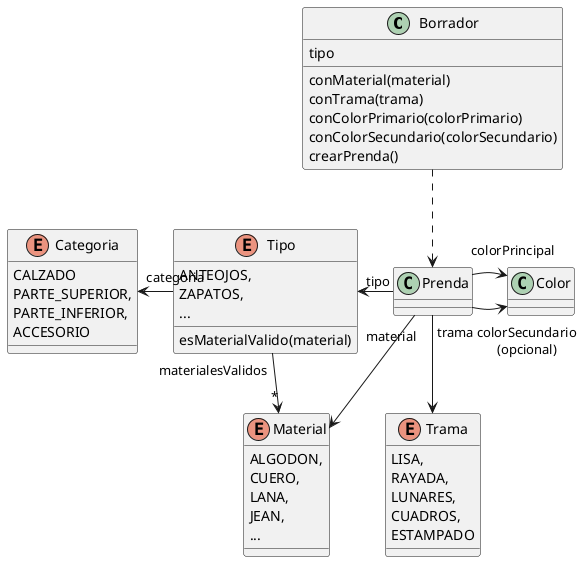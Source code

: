 @startuml iteracion-2

class Borrador {
  tipo
  conMaterial(material)
  conTrama(trama)
  conColorPrimario(colorPrimario)
  conColorSecundario(colorSecundario)
  crearPrenda()
}

Borrador ..> Prenda

class Prenda {
}

Prenda "tipo" -left-> Tipo
Prenda "material" --> Material
Prenda "trama" --> Trama
Prenda "colorSecundario\n(opcional)" -right-> Color
Prenda "colorPrincipal" -right-> Color

enum Material {
  ALGODON,
  CUERO,
  LANA,
  JEAN,
  ...
}

enum Trama {
  LISA,
  RAYADA,
  LUNARES,
  CUADROS,
  ESTAMPADO
}

class Color {
}

enum Tipo {
  ANTEOJOS,
  ZAPATOS,
  ...
  esMaterialValido(material)
}

Tipo "materialesValidos" --> "*" Material
Tipo "categoria" -left-> Categoria

enum Categoria {
  CALZADO
  PARTE_SUPERIOR,
  PARTE_INFERIOR,
  ACCESORIO
}

@enduml
